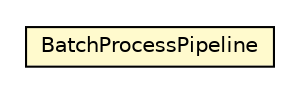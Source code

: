 #!/usr/local/bin/dot
#
# Class diagram 
# Generated by UMLGraph version R5_6-24-gf6e263 (http://www.umlgraph.org/)
#

digraph G {
	edge [fontname="Helvetica",fontsize=10,labelfontname="Helvetica",labelfontsize=10];
	node [fontname="Helvetica",fontsize=10,shape=plaintext];
	nodesep=0.25;
	ranksep=0.5;
	// com.ohair.stephen.edp.BatchProcessPipeline
	c161 [label=<<table title="com.ohair.stephen.edp.BatchProcessPipeline" border="0" cellborder="1" cellspacing="0" cellpadding="2" port="p" bgcolor="lemonChiffon" href="./BatchProcessPipeline.html">
		<tr><td><table border="0" cellspacing="0" cellpadding="1">
<tr><td align="center" balign="center"> BatchProcessPipeline </td></tr>
		</table></td></tr>
		</table>>, URL="./BatchProcessPipeline.html", fontname="Helvetica", fontcolor="black", fontsize=10.0];
}

